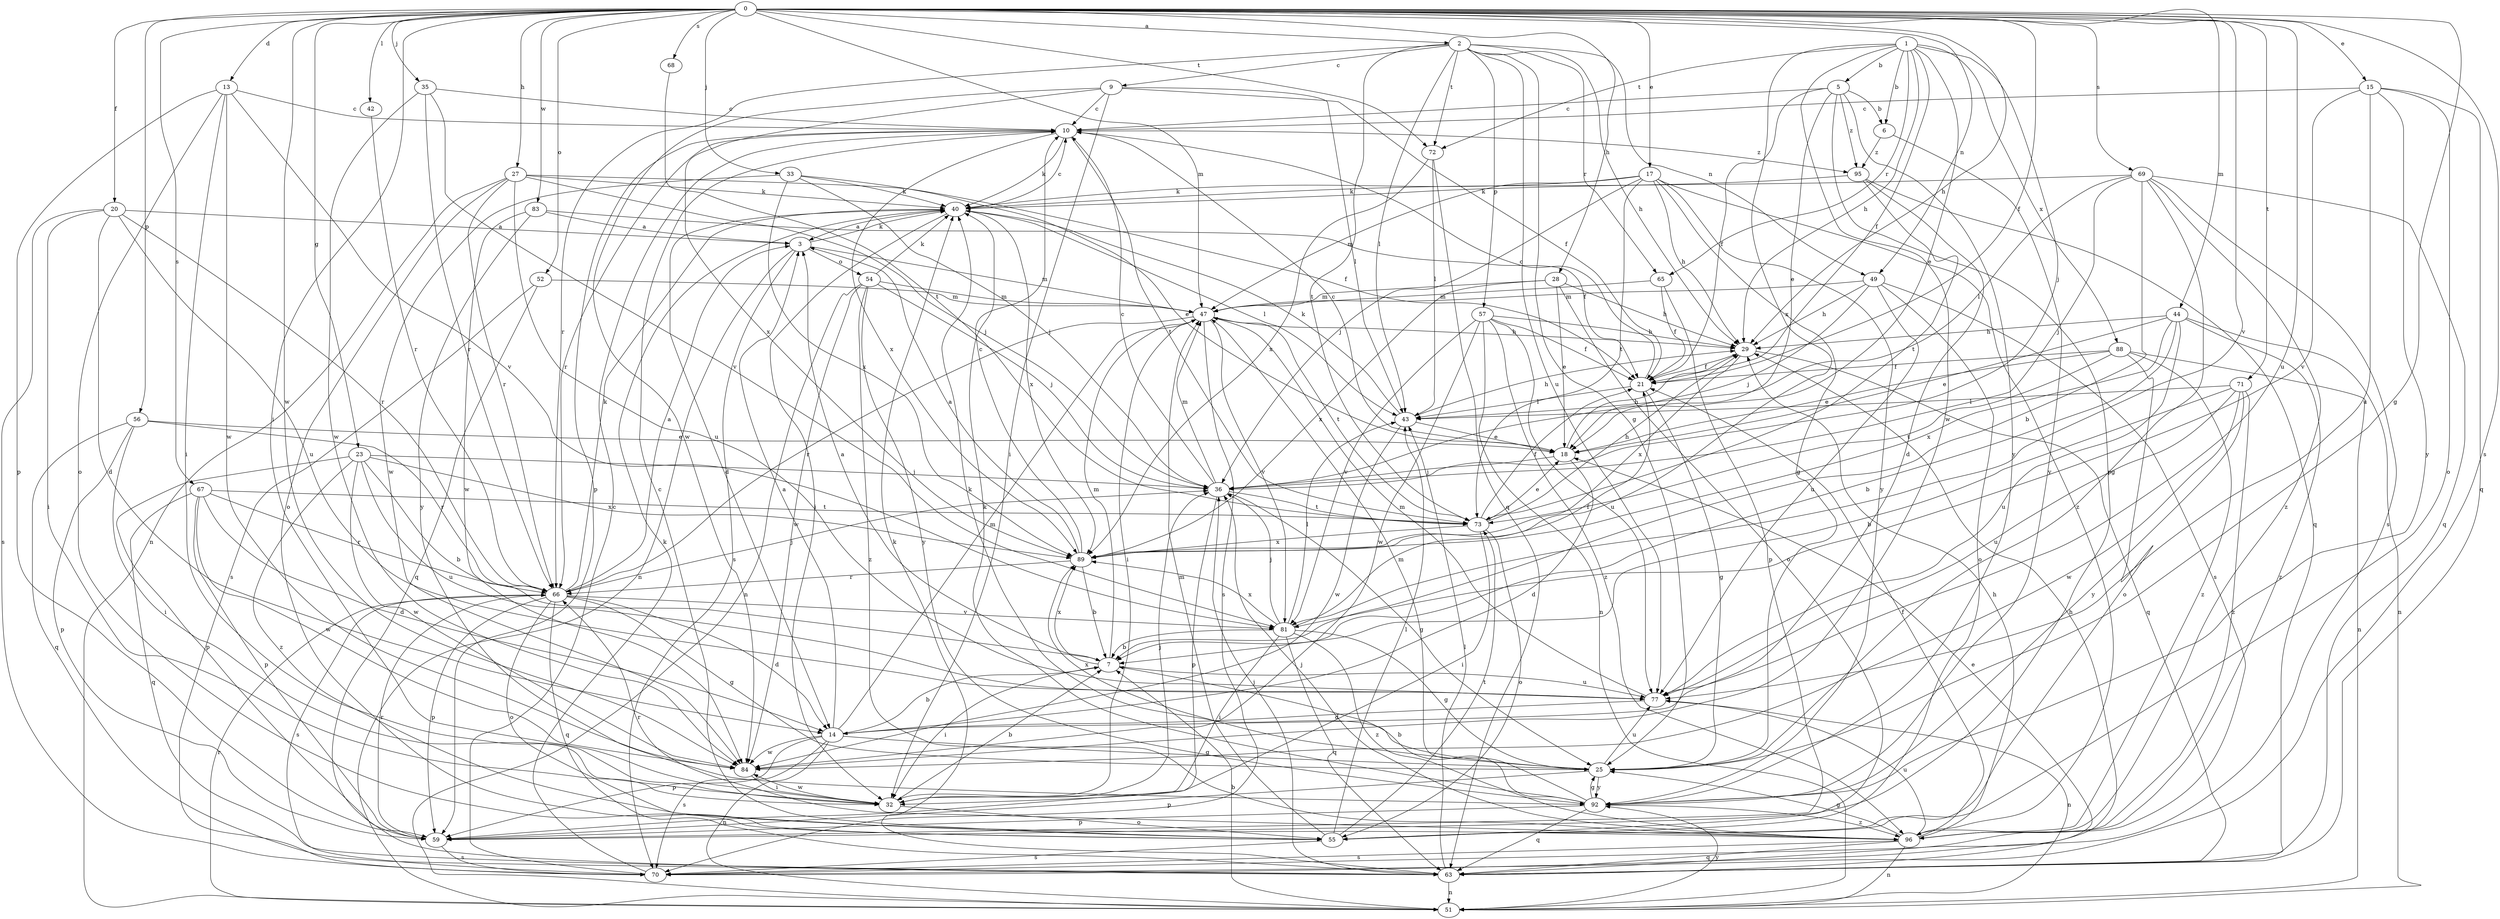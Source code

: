 strict digraph  {
0;
1;
2;
3;
5;
6;
7;
9;
10;
13;
14;
15;
17;
18;
20;
21;
23;
25;
27;
28;
29;
32;
33;
35;
36;
40;
42;
43;
44;
47;
49;
51;
52;
54;
55;
56;
57;
59;
63;
65;
66;
67;
68;
69;
70;
71;
72;
73;
77;
81;
83;
84;
88;
89;
92;
95;
96;
0 -> 2  [label=a];
0 -> 13  [label=d];
0 -> 15  [label=e];
0 -> 17  [label=e];
0 -> 20  [label=f];
0 -> 21  [label=f];
0 -> 23  [label=g];
0 -> 25  [label=g];
0 -> 27  [label=h];
0 -> 28  [label=h];
0 -> 29  [label=h];
0 -> 32  [label=i];
0 -> 33  [label=j];
0 -> 35  [label=j];
0 -> 42  [label=l];
0 -> 44  [label=m];
0 -> 47  [label=m];
0 -> 49  [label=n];
0 -> 52  [label=o];
0 -> 56  [label=p];
0 -> 67  [label=s];
0 -> 68  [label=s];
0 -> 69  [label=s];
0 -> 70  [label=s];
0 -> 71  [label=t];
0 -> 72  [label=t];
0 -> 77  [label=u];
0 -> 81  [label=v];
0 -> 83  [label=w];
0 -> 84  [label=w];
1 -> 5  [label=b];
1 -> 6  [label=b];
1 -> 18  [label=e];
1 -> 21  [label=f];
1 -> 29  [label=h];
1 -> 36  [label=j];
1 -> 65  [label=r];
1 -> 72  [label=t];
1 -> 84  [label=w];
1 -> 88  [label=x];
1 -> 89  [label=x];
2 -> 9  [label=c];
2 -> 25  [label=g];
2 -> 29  [label=h];
2 -> 43  [label=l];
2 -> 49  [label=n];
2 -> 57  [label=p];
2 -> 65  [label=r];
2 -> 66  [label=r];
2 -> 72  [label=t];
2 -> 73  [label=t];
2 -> 77  [label=u];
3 -> 40  [label=k];
3 -> 47  [label=m];
3 -> 51  [label=n];
3 -> 54  [label=o];
3 -> 70  [label=s];
5 -> 6  [label=b];
5 -> 10  [label=c];
5 -> 18  [label=e];
5 -> 21  [label=f];
5 -> 59  [label=p];
5 -> 92  [label=y];
5 -> 95  [label=z];
6 -> 92  [label=y];
6 -> 95  [label=z];
7 -> 3  [label=a];
7 -> 32  [label=i];
7 -> 47  [label=m];
7 -> 77  [label=u];
7 -> 89  [label=x];
9 -> 10  [label=c];
9 -> 21  [label=f];
9 -> 32  [label=i];
9 -> 43  [label=l];
9 -> 84  [label=w];
9 -> 89  [label=x];
10 -> 40  [label=k];
10 -> 59  [label=p];
10 -> 66  [label=r];
10 -> 73  [label=t];
10 -> 89  [label=x];
10 -> 95  [label=z];
13 -> 10  [label=c];
13 -> 32  [label=i];
13 -> 55  [label=o];
13 -> 59  [label=p];
13 -> 81  [label=v];
13 -> 84  [label=w];
14 -> 3  [label=a];
14 -> 7  [label=b];
14 -> 25  [label=g];
14 -> 47  [label=m];
14 -> 51  [label=n];
14 -> 59  [label=p];
14 -> 70  [label=s];
14 -> 84  [label=w];
15 -> 10  [label=c];
15 -> 55  [label=o];
15 -> 63  [label=q];
15 -> 77  [label=u];
15 -> 81  [label=v];
15 -> 92  [label=y];
17 -> 25  [label=g];
17 -> 29  [label=h];
17 -> 36  [label=j];
17 -> 40  [label=k];
17 -> 47  [label=m];
17 -> 73  [label=t];
17 -> 92  [label=y];
17 -> 96  [label=z];
18 -> 10  [label=c];
18 -> 14  [label=d];
18 -> 29  [label=h];
18 -> 36  [label=j];
20 -> 3  [label=a];
20 -> 14  [label=d];
20 -> 32  [label=i];
20 -> 66  [label=r];
20 -> 70  [label=s];
20 -> 77  [label=u];
21 -> 10  [label=c];
21 -> 25  [label=g];
21 -> 43  [label=l];
23 -> 7  [label=b];
23 -> 36  [label=j];
23 -> 59  [label=p];
23 -> 77  [label=u];
23 -> 84  [label=w];
23 -> 89  [label=x];
23 -> 96  [label=z];
25 -> 40  [label=k];
25 -> 59  [label=p];
25 -> 77  [label=u];
25 -> 89  [label=x];
25 -> 92  [label=y];
27 -> 21  [label=f];
27 -> 36  [label=j];
27 -> 40  [label=k];
27 -> 51  [label=n];
27 -> 55  [label=o];
27 -> 66  [label=r];
27 -> 77  [label=u];
28 -> 18  [label=e];
28 -> 29  [label=h];
28 -> 47  [label=m];
28 -> 55  [label=o];
28 -> 89  [label=x];
29 -> 21  [label=f];
29 -> 63  [label=q];
29 -> 89  [label=x];
32 -> 7  [label=b];
32 -> 36  [label=j];
32 -> 55  [label=o];
32 -> 84  [label=w];
33 -> 18  [label=e];
33 -> 36  [label=j];
33 -> 40  [label=k];
33 -> 84  [label=w];
33 -> 89  [label=x];
35 -> 10  [label=c];
35 -> 66  [label=r];
35 -> 81  [label=v];
35 -> 84  [label=w];
36 -> 10  [label=c];
36 -> 25  [label=g];
36 -> 47  [label=m];
36 -> 59  [label=p];
36 -> 73  [label=t];
40 -> 3  [label=a];
40 -> 10  [label=c];
40 -> 14  [label=d];
40 -> 32  [label=i];
40 -> 43  [label=l];
40 -> 89  [label=x];
42 -> 66  [label=r];
43 -> 18  [label=e];
43 -> 29  [label=h];
43 -> 40  [label=k];
43 -> 84  [label=w];
44 -> 7  [label=b];
44 -> 18  [label=e];
44 -> 29  [label=h];
44 -> 51  [label=n];
44 -> 77  [label=u];
44 -> 89  [label=x];
44 -> 96  [label=z];
47 -> 29  [label=h];
47 -> 32  [label=i];
47 -> 66  [label=r];
47 -> 70  [label=s];
47 -> 73  [label=t];
47 -> 81  [label=v];
49 -> 29  [label=h];
49 -> 36  [label=j];
49 -> 47  [label=m];
49 -> 55  [label=o];
49 -> 70  [label=s];
49 -> 77  [label=u];
51 -> 7  [label=b];
51 -> 66  [label=r];
51 -> 92  [label=y];
52 -> 47  [label=m];
52 -> 63  [label=q];
52 -> 70  [label=s];
54 -> 36  [label=j];
54 -> 40  [label=k];
54 -> 47  [label=m];
54 -> 51  [label=n];
54 -> 84  [label=w];
54 -> 92  [label=y];
54 -> 96  [label=z];
55 -> 10  [label=c];
55 -> 43  [label=l];
55 -> 47  [label=m];
55 -> 70  [label=s];
55 -> 73  [label=t];
56 -> 18  [label=e];
56 -> 32  [label=i];
56 -> 59  [label=p];
56 -> 63  [label=q];
56 -> 66  [label=r];
57 -> 21  [label=f];
57 -> 29  [label=h];
57 -> 51  [label=n];
57 -> 77  [label=u];
57 -> 81  [label=v];
57 -> 84  [label=w];
57 -> 96  [label=z];
59 -> 66  [label=r];
59 -> 70  [label=s];
63 -> 18  [label=e];
63 -> 29  [label=h];
63 -> 36  [label=j];
63 -> 40  [label=k];
63 -> 43  [label=l];
63 -> 51  [label=n];
65 -> 21  [label=f];
65 -> 47  [label=m];
65 -> 59  [label=p];
66 -> 3  [label=a];
66 -> 14  [label=d];
66 -> 25  [label=g];
66 -> 36  [label=j];
66 -> 40  [label=k];
66 -> 55  [label=o];
66 -> 59  [label=p];
66 -> 63  [label=q];
66 -> 70  [label=s];
66 -> 81  [label=v];
67 -> 14  [label=d];
67 -> 59  [label=p];
67 -> 63  [label=q];
67 -> 66  [label=r];
67 -> 73  [label=t];
67 -> 84  [label=w];
68 -> 73  [label=t];
69 -> 7  [label=b];
69 -> 25  [label=g];
69 -> 36  [label=j];
69 -> 40  [label=k];
69 -> 43  [label=l];
69 -> 63  [label=q];
69 -> 70  [label=s];
69 -> 96  [label=z];
70 -> 10  [label=c];
70 -> 40  [label=k];
71 -> 7  [label=b];
71 -> 43  [label=l];
71 -> 77  [label=u];
71 -> 84  [label=w];
71 -> 92  [label=y];
71 -> 96  [label=z];
72 -> 43  [label=l];
72 -> 63  [label=q];
72 -> 89  [label=x];
73 -> 18  [label=e];
73 -> 21  [label=f];
73 -> 29  [label=h];
73 -> 32  [label=i];
73 -> 55  [label=o];
73 -> 89  [label=x];
77 -> 14  [label=d];
77 -> 47  [label=m];
77 -> 51  [label=n];
81 -> 7  [label=b];
81 -> 21  [label=f];
81 -> 25  [label=g];
81 -> 32  [label=i];
81 -> 36  [label=j];
81 -> 43  [label=l];
81 -> 63  [label=q];
81 -> 89  [label=x];
81 -> 96  [label=z];
83 -> 3  [label=a];
83 -> 21  [label=f];
83 -> 84  [label=w];
83 -> 92  [label=y];
84 -> 32  [label=i];
88 -> 18  [label=e];
88 -> 21  [label=f];
88 -> 51  [label=n];
88 -> 55  [label=o];
88 -> 73  [label=t];
88 -> 96  [label=z];
89 -> 3  [label=a];
89 -> 7  [label=b];
89 -> 10  [label=c];
89 -> 66  [label=r];
92 -> 7  [label=b];
92 -> 25  [label=g];
92 -> 40  [label=k];
92 -> 47  [label=m];
92 -> 59  [label=p];
92 -> 63  [label=q];
92 -> 96  [label=z];
95 -> 14  [label=d];
95 -> 40  [label=k];
95 -> 63  [label=q];
95 -> 73  [label=t];
96 -> 21  [label=f];
96 -> 25  [label=g];
96 -> 29  [label=h];
96 -> 36  [label=j];
96 -> 51  [label=n];
96 -> 63  [label=q];
96 -> 66  [label=r];
96 -> 70  [label=s];
96 -> 77  [label=u];
}
